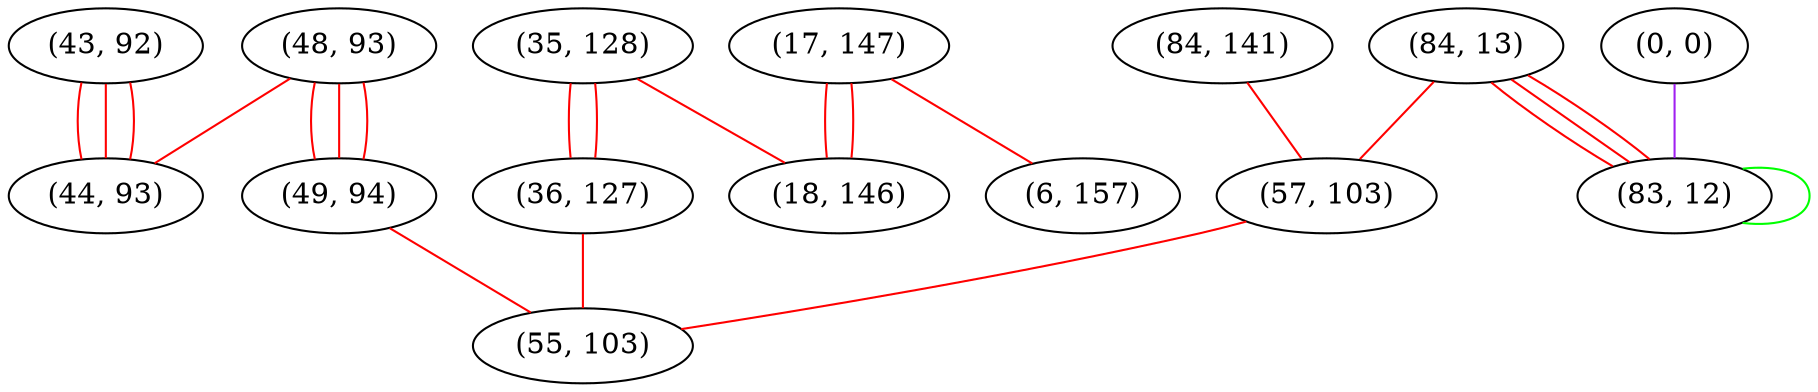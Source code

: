 graph "" {
"(84, 141)";
"(84, 13)";
"(43, 92)";
"(17, 147)";
"(6, 157)";
"(35, 128)";
"(48, 93)";
"(49, 94)";
"(57, 103)";
"(0, 0)";
"(83, 12)";
"(18, 146)";
"(44, 93)";
"(36, 127)";
"(55, 103)";
"(84, 141)" -- "(57, 103)"  [color=red, key=0, weight=1];
"(84, 13)" -- "(83, 12)"  [color=red, key=0, weight=1];
"(84, 13)" -- "(83, 12)"  [color=red, key=1, weight=1];
"(84, 13)" -- "(83, 12)"  [color=red, key=2, weight=1];
"(84, 13)" -- "(57, 103)"  [color=red, key=0, weight=1];
"(43, 92)" -- "(44, 93)"  [color=red, key=0, weight=1];
"(43, 92)" -- "(44, 93)"  [color=red, key=1, weight=1];
"(43, 92)" -- "(44, 93)"  [color=red, key=2, weight=1];
"(17, 147)" -- "(6, 157)"  [color=red, key=0, weight=1];
"(17, 147)" -- "(18, 146)"  [color=red, key=0, weight=1];
"(17, 147)" -- "(18, 146)"  [color=red, key=1, weight=1];
"(35, 128)" -- "(36, 127)"  [color=red, key=0, weight=1];
"(35, 128)" -- "(36, 127)"  [color=red, key=1, weight=1];
"(35, 128)" -- "(18, 146)"  [color=red, key=0, weight=1];
"(48, 93)" -- "(44, 93)"  [color=red, key=0, weight=1];
"(48, 93)" -- "(49, 94)"  [color=red, key=0, weight=1];
"(48, 93)" -- "(49, 94)"  [color=red, key=1, weight=1];
"(48, 93)" -- "(49, 94)"  [color=red, key=2, weight=1];
"(49, 94)" -- "(55, 103)"  [color=red, key=0, weight=1];
"(57, 103)" -- "(55, 103)"  [color=red, key=0, weight=1];
"(0, 0)" -- "(83, 12)"  [color=purple, key=0, weight=4];
"(83, 12)" -- "(83, 12)"  [color=green, key=0, weight=2];
"(36, 127)" -- "(55, 103)"  [color=red, key=0, weight=1];
}

